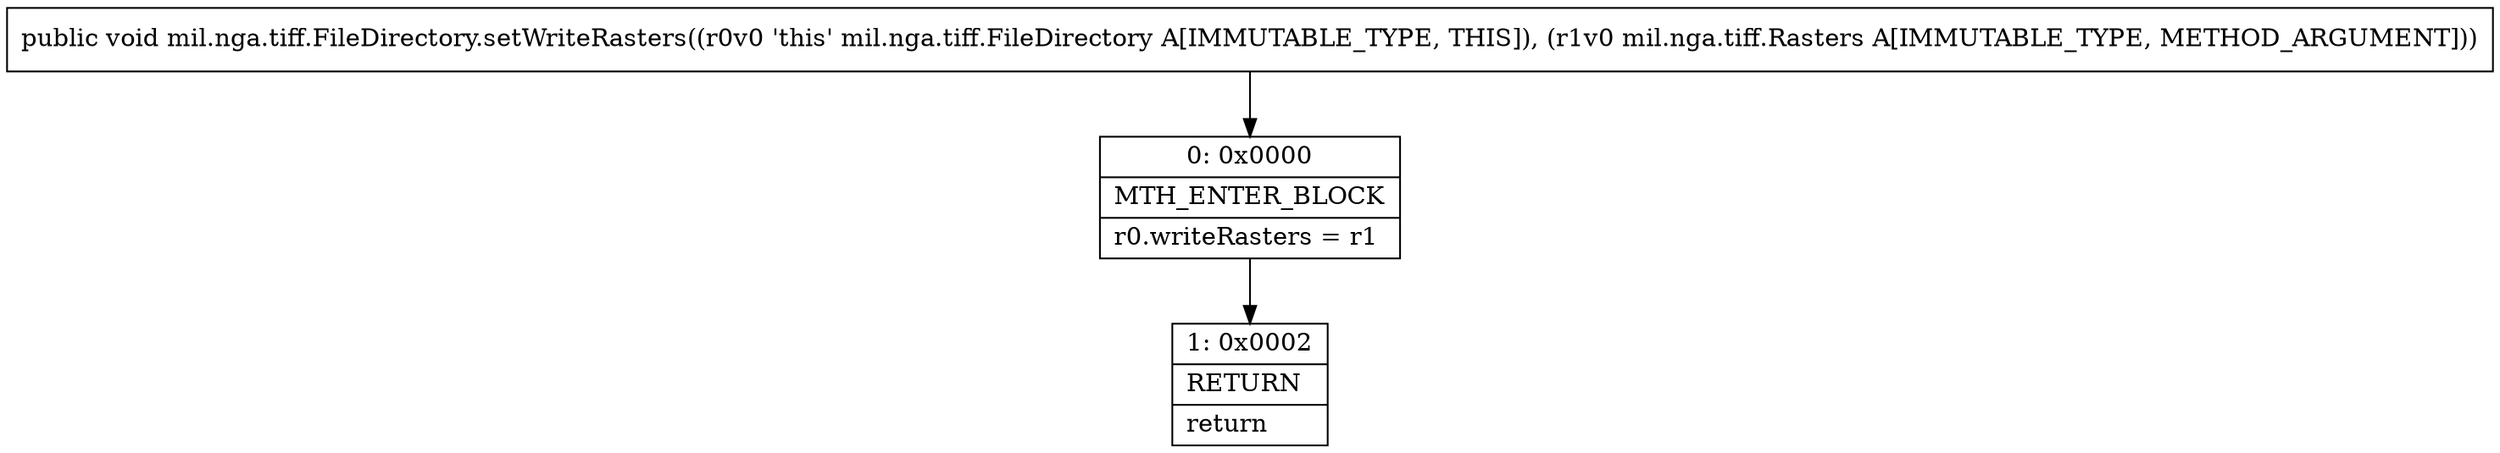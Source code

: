 digraph "CFG formil.nga.tiff.FileDirectory.setWriteRasters(Lmil\/nga\/tiff\/Rasters;)V" {
Node_0 [shape=record,label="{0\:\ 0x0000|MTH_ENTER_BLOCK\l|r0.writeRasters = r1\l}"];
Node_1 [shape=record,label="{1\:\ 0x0002|RETURN\l|return\l}"];
MethodNode[shape=record,label="{public void mil.nga.tiff.FileDirectory.setWriteRasters((r0v0 'this' mil.nga.tiff.FileDirectory A[IMMUTABLE_TYPE, THIS]), (r1v0 mil.nga.tiff.Rasters A[IMMUTABLE_TYPE, METHOD_ARGUMENT])) }"];
MethodNode -> Node_0;
Node_0 -> Node_1;
}

